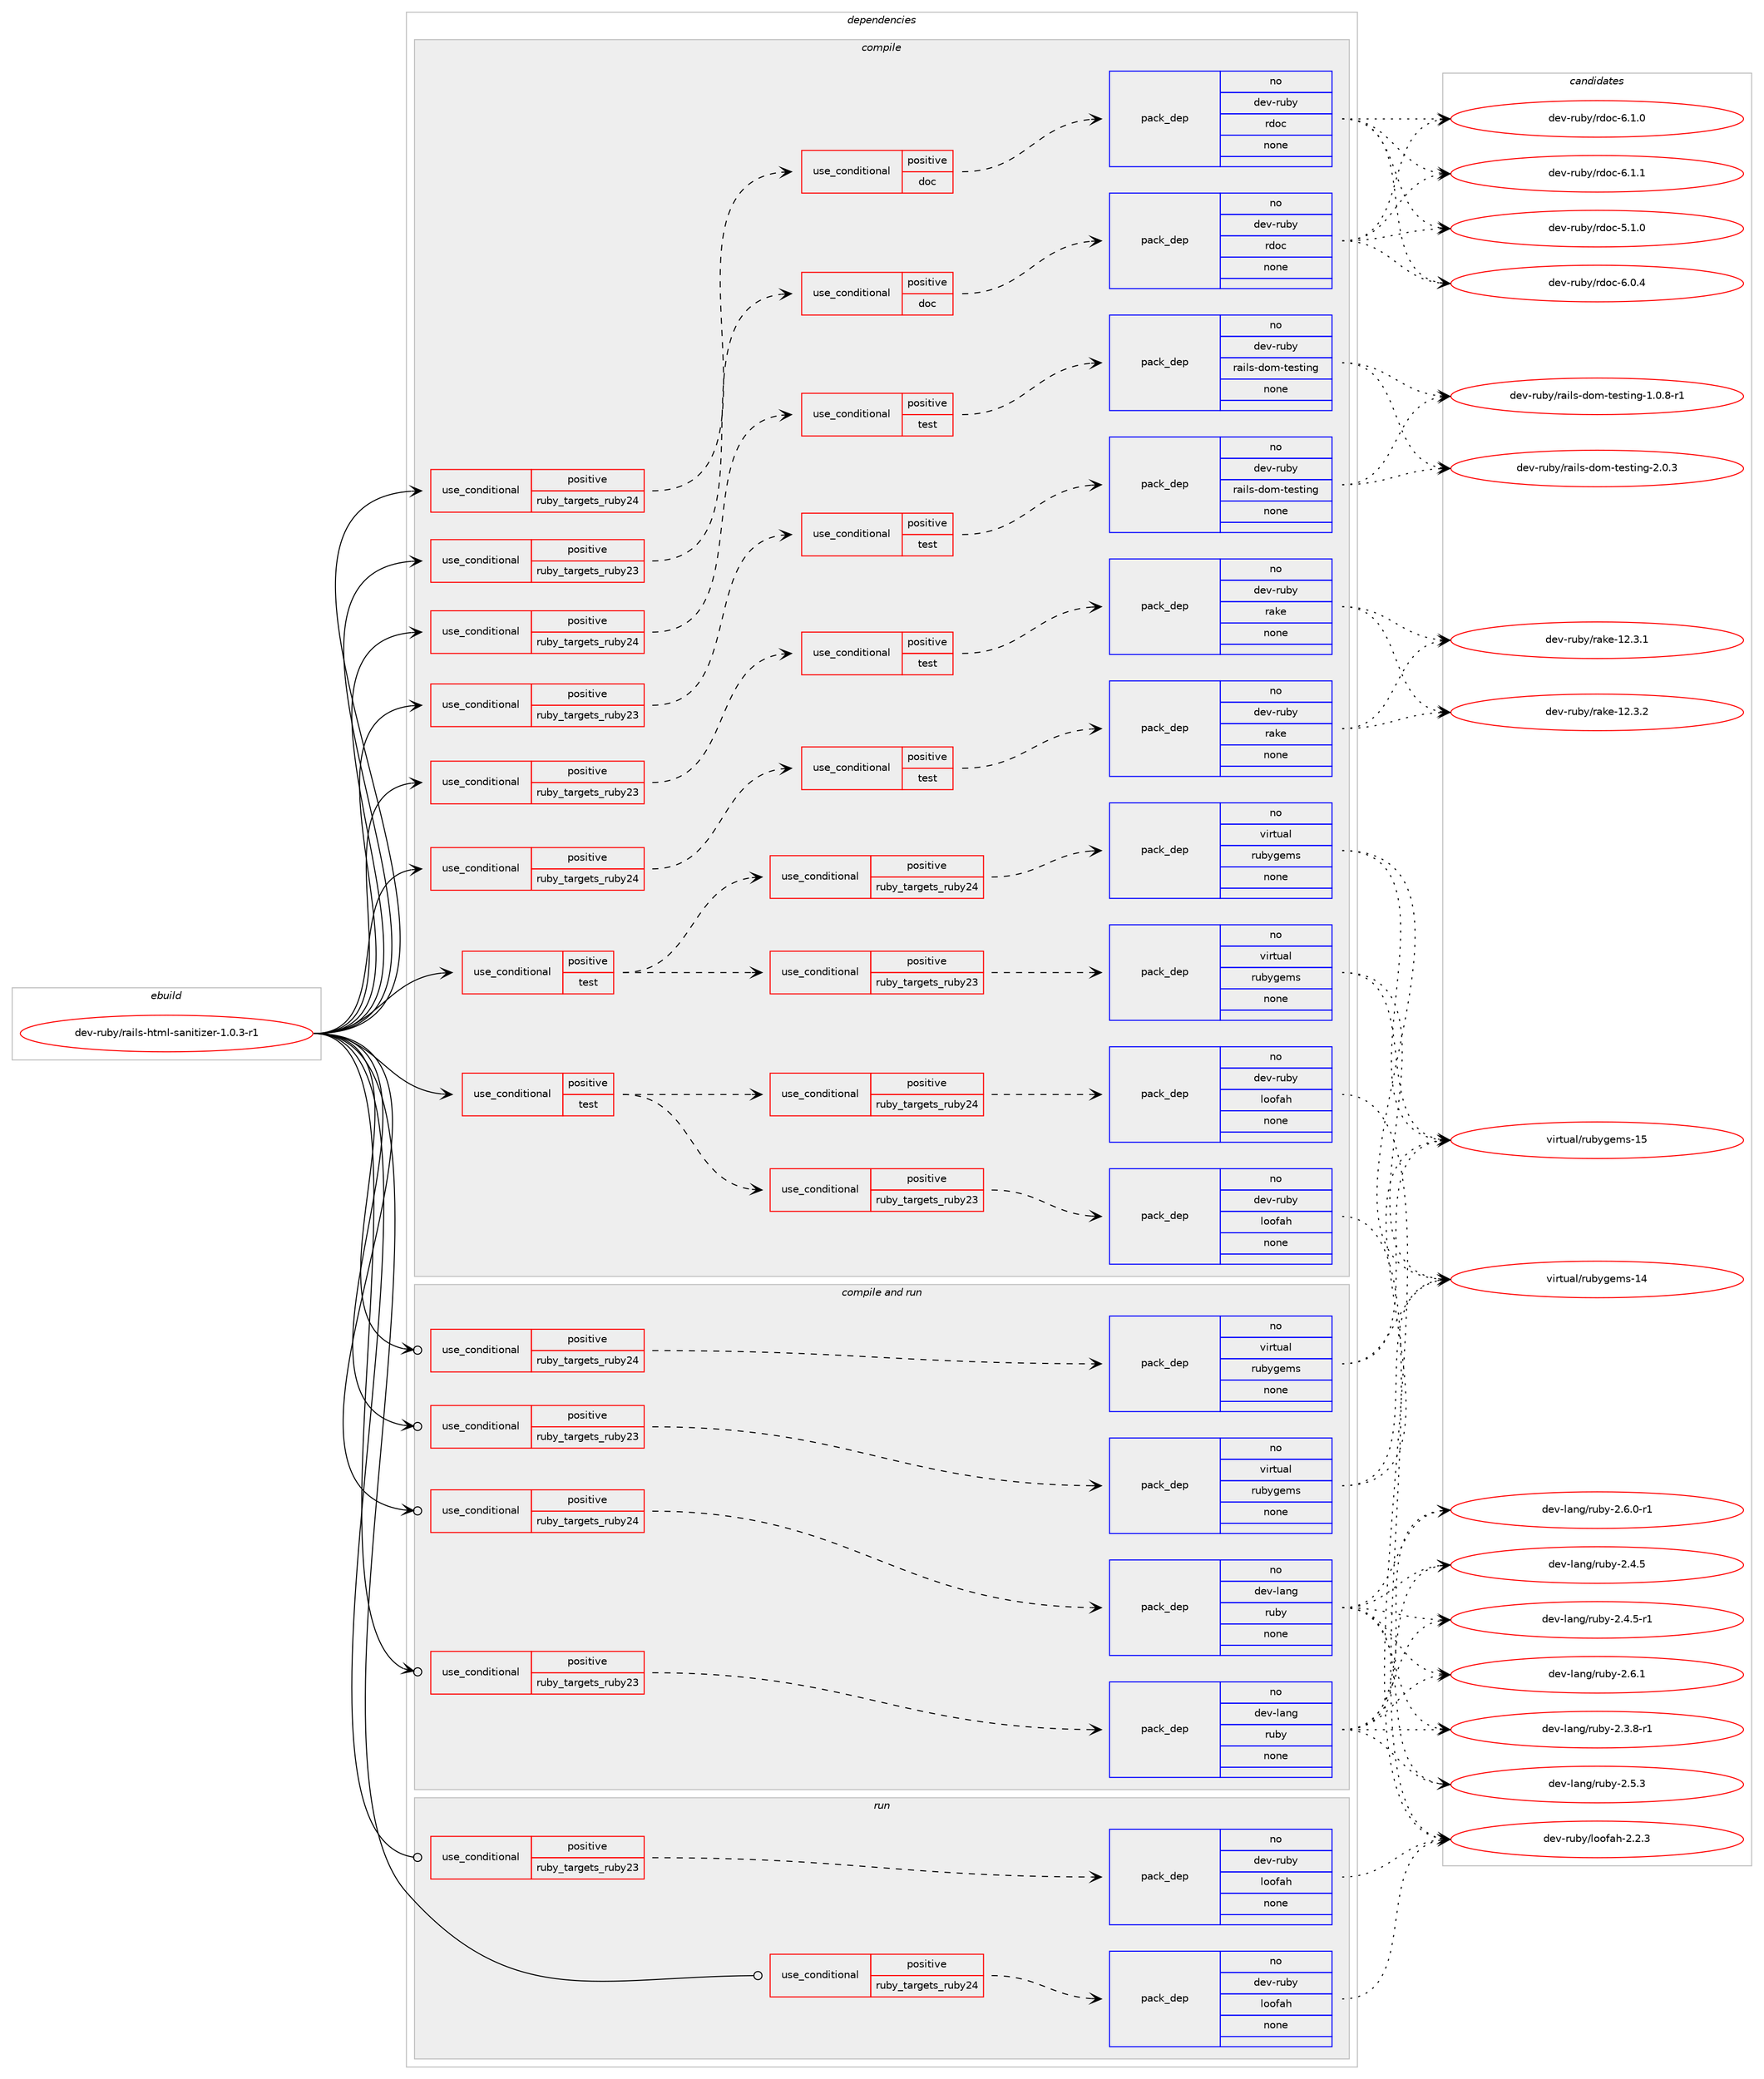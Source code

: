 digraph prolog {

# *************
# Graph options
# *************

newrank=true;
concentrate=true;
compound=true;
graph [rankdir=LR,fontname=Helvetica,fontsize=10,ranksep=1.5];#, ranksep=2.5, nodesep=0.2];
edge  [arrowhead=vee];
node  [fontname=Helvetica,fontsize=10];

# **********
# The ebuild
# **********

subgraph cluster_leftcol {
color=gray;
rank=same;
label=<<i>ebuild</i>>;
id [label="dev-ruby/rails-html-sanitizer-1.0.3-r1", color=red, width=4, href="../dev-ruby/rails-html-sanitizer-1.0.3-r1.svg"];
}

# ****************
# The dependencies
# ****************

subgraph cluster_midcol {
color=gray;
label=<<i>dependencies</i>>;
subgraph cluster_compile {
fillcolor="#eeeeee";
style=filled;
label=<<i>compile</i>>;
subgraph cond411104 {
dependency1514931 [label=<<TABLE BORDER="0" CELLBORDER="1" CELLSPACING="0" CELLPADDING="4"><TR><TD ROWSPAN="3" CELLPADDING="10">use_conditional</TD></TR><TR><TD>positive</TD></TR><TR><TD>ruby_targets_ruby23</TD></TR></TABLE>>, shape=none, color=red];
subgraph cond411105 {
dependency1514932 [label=<<TABLE BORDER="0" CELLBORDER="1" CELLSPACING="0" CELLPADDING="4"><TR><TD ROWSPAN="3" CELLPADDING="10">use_conditional</TD></TR><TR><TD>positive</TD></TR><TR><TD>doc</TD></TR></TABLE>>, shape=none, color=red];
subgraph pack1080321 {
dependency1514933 [label=<<TABLE BORDER="0" CELLBORDER="1" CELLSPACING="0" CELLPADDING="4" WIDTH="220"><TR><TD ROWSPAN="6" CELLPADDING="30">pack_dep</TD></TR><TR><TD WIDTH="110">no</TD></TR><TR><TD>dev-ruby</TD></TR><TR><TD>rdoc</TD></TR><TR><TD>none</TD></TR><TR><TD></TD></TR></TABLE>>, shape=none, color=blue];
}
dependency1514932:e -> dependency1514933:w [weight=20,style="dashed",arrowhead="vee"];
}
dependency1514931:e -> dependency1514932:w [weight=20,style="dashed",arrowhead="vee"];
}
id:e -> dependency1514931:w [weight=20,style="solid",arrowhead="vee"];
subgraph cond411106 {
dependency1514934 [label=<<TABLE BORDER="0" CELLBORDER="1" CELLSPACING="0" CELLPADDING="4"><TR><TD ROWSPAN="3" CELLPADDING="10">use_conditional</TD></TR><TR><TD>positive</TD></TR><TR><TD>ruby_targets_ruby23</TD></TR></TABLE>>, shape=none, color=red];
subgraph cond411107 {
dependency1514935 [label=<<TABLE BORDER="0" CELLBORDER="1" CELLSPACING="0" CELLPADDING="4"><TR><TD ROWSPAN="3" CELLPADDING="10">use_conditional</TD></TR><TR><TD>positive</TD></TR><TR><TD>test</TD></TR></TABLE>>, shape=none, color=red];
subgraph pack1080322 {
dependency1514936 [label=<<TABLE BORDER="0" CELLBORDER="1" CELLSPACING="0" CELLPADDING="4" WIDTH="220"><TR><TD ROWSPAN="6" CELLPADDING="30">pack_dep</TD></TR><TR><TD WIDTH="110">no</TD></TR><TR><TD>dev-ruby</TD></TR><TR><TD>rails-dom-testing</TD></TR><TR><TD>none</TD></TR><TR><TD></TD></TR></TABLE>>, shape=none, color=blue];
}
dependency1514935:e -> dependency1514936:w [weight=20,style="dashed",arrowhead="vee"];
}
dependency1514934:e -> dependency1514935:w [weight=20,style="dashed",arrowhead="vee"];
}
id:e -> dependency1514934:w [weight=20,style="solid",arrowhead="vee"];
subgraph cond411108 {
dependency1514937 [label=<<TABLE BORDER="0" CELLBORDER="1" CELLSPACING="0" CELLPADDING="4"><TR><TD ROWSPAN="3" CELLPADDING="10">use_conditional</TD></TR><TR><TD>positive</TD></TR><TR><TD>ruby_targets_ruby23</TD></TR></TABLE>>, shape=none, color=red];
subgraph cond411109 {
dependency1514938 [label=<<TABLE BORDER="0" CELLBORDER="1" CELLSPACING="0" CELLPADDING="4"><TR><TD ROWSPAN="3" CELLPADDING="10">use_conditional</TD></TR><TR><TD>positive</TD></TR><TR><TD>test</TD></TR></TABLE>>, shape=none, color=red];
subgraph pack1080323 {
dependency1514939 [label=<<TABLE BORDER="0" CELLBORDER="1" CELLSPACING="0" CELLPADDING="4" WIDTH="220"><TR><TD ROWSPAN="6" CELLPADDING="30">pack_dep</TD></TR><TR><TD WIDTH="110">no</TD></TR><TR><TD>dev-ruby</TD></TR><TR><TD>rake</TD></TR><TR><TD>none</TD></TR><TR><TD></TD></TR></TABLE>>, shape=none, color=blue];
}
dependency1514938:e -> dependency1514939:w [weight=20,style="dashed",arrowhead="vee"];
}
dependency1514937:e -> dependency1514938:w [weight=20,style="dashed",arrowhead="vee"];
}
id:e -> dependency1514937:w [weight=20,style="solid",arrowhead="vee"];
subgraph cond411110 {
dependency1514940 [label=<<TABLE BORDER="0" CELLBORDER="1" CELLSPACING="0" CELLPADDING="4"><TR><TD ROWSPAN="3" CELLPADDING="10">use_conditional</TD></TR><TR><TD>positive</TD></TR><TR><TD>ruby_targets_ruby24</TD></TR></TABLE>>, shape=none, color=red];
subgraph cond411111 {
dependency1514941 [label=<<TABLE BORDER="0" CELLBORDER="1" CELLSPACING="0" CELLPADDING="4"><TR><TD ROWSPAN="3" CELLPADDING="10">use_conditional</TD></TR><TR><TD>positive</TD></TR><TR><TD>doc</TD></TR></TABLE>>, shape=none, color=red];
subgraph pack1080324 {
dependency1514942 [label=<<TABLE BORDER="0" CELLBORDER="1" CELLSPACING="0" CELLPADDING="4" WIDTH="220"><TR><TD ROWSPAN="6" CELLPADDING="30">pack_dep</TD></TR><TR><TD WIDTH="110">no</TD></TR><TR><TD>dev-ruby</TD></TR><TR><TD>rdoc</TD></TR><TR><TD>none</TD></TR><TR><TD></TD></TR></TABLE>>, shape=none, color=blue];
}
dependency1514941:e -> dependency1514942:w [weight=20,style="dashed",arrowhead="vee"];
}
dependency1514940:e -> dependency1514941:w [weight=20,style="dashed",arrowhead="vee"];
}
id:e -> dependency1514940:w [weight=20,style="solid",arrowhead="vee"];
subgraph cond411112 {
dependency1514943 [label=<<TABLE BORDER="0" CELLBORDER="1" CELLSPACING="0" CELLPADDING="4"><TR><TD ROWSPAN="3" CELLPADDING="10">use_conditional</TD></TR><TR><TD>positive</TD></TR><TR><TD>ruby_targets_ruby24</TD></TR></TABLE>>, shape=none, color=red];
subgraph cond411113 {
dependency1514944 [label=<<TABLE BORDER="0" CELLBORDER="1" CELLSPACING="0" CELLPADDING="4"><TR><TD ROWSPAN="3" CELLPADDING="10">use_conditional</TD></TR><TR><TD>positive</TD></TR><TR><TD>test</TD></TR></TABLE>>, shape=none, color=red];
subgraph pack1080325 {
dependency1514945 [label=<<TABLE BORDER="0" CELLBORDER="1" CELLSPACING="0" CELLPADDING="4" WIDTH="220"><TR><TD ROWSPAN="6" CELLPADDING="30">pack_dep</TD></TR><TR><TD WIDTH="110">no</TD></TR><TR><TD>dev-ruby</TD></TR><TR><TD>rails-dom-testing</TD></TR><TR><TD>none</TD></TR><TR><TD></TD></TR></TABLE>>, shape=none, color=blue];
}
dependency1514944:e -> dependency1514945:w [weight=20,style="dashed",arrowhead="vee"];
}
dependency1514943:e -> dependency1514944:w [weight=20,style="dashed",arrowhead="vee"];
}
id:e -> dependency1514943:w [weight=20,style="solid",arrowhead="vee"];
subgraph cond411114 {
dependency1514946 [label=<<TABLE BORDER="0" CELLBORDER="1" CELLSPACING="0" CELLPADDING="4"><TR><TD ROWSPAN="3" CELLPADDING="10">use_conditional</TD></TR><TR><TD>positive</TD></TR><TR><TD>ruby_targets_ruby24</TD></TR></TABLE>>, shape=none, color=red];
subgraph cond411115 {
dependency1514947 [label=<<TABLE BORDER="0" CELLBORDER="1" CELLSPACING="0" CELLPADDING="4"><TR><TD ROWSPAN="3" CELLPADDING="10">use_conditional</TD></TR><TR><TD>positive</TD></TR><TR><TD>test</TD></TR></TABLE>>, shape=none, color=red];
subgraph pack1080326 {
dependency1514948 [label=<<TABLE BORDER="0" CELLBORDER="1" CELLSPACING="0" CELLPADDING="4" WIDTH="220"><TR><TD ROWSPAN="6" CELLPADDING="30">pack_dep</TD></TR><TR><TD WIDTH="110">no</TD></TR><TR><TD>dev-ruby</TD></TR><TR><TD>rake</TD></TR><TR><TD>none</TD></TR><TR><TD></TD></TR></TABLE>>, shape=none, color=blue];
}
dependency1514947:e -> dependency1514948:w [weight=20,style="dashed",arrowhead="vee"];
}
dependency1514946:e -> dependency1514947:w [weight=20,style="dashed",arrowhead="vee"];
}
id:e -> dependency1514946:w [weight=20,style="solid",arrowhead="vee"];
subgraph cond411116 {
dependency1514949 [label=<<TABLE BORDER="0" CELLBORDER="1" CELLSPACING="0" CELLPADDING="4"><TR><TD ROWSPAN="3" CELLPADDING="10">use_conditional</TD></TR><TR><TD>positive</TD></TR><TR><TD>test</TD></TR></TABLE>>, shape=none, color=red];
subgraph cond411117 {
dependency1514950 [label=<<TABLE BORDER="0" CELLBORDER="1" CELLSPACING="0" CELLPADDING="4"><TR><TD ROWSPAN="3" CELLPADDING="10">use_conditional</TD></TR><TR><TD>positive</TD></TR><TR><TD>ruby_targets_ruby23</TD></TR></TABLE>>, shape=none, color=red];
subgraph pack1080327 {
dependency1514951 [label=<<TABLE BORDER="0" CELLBORDER="1" CELLSPACING="0" CELLPADDING="4" WIDTH="220"><TR><TD ROWSPAN="6" CELLPADDING="30">pack_dep</TD></TR><TR><TD WIDTH="110">no</TD></TR><TR><TD>dev-ruby</TD></TR><TR><TD>loofah</TD></TR><TR><TD>none</TD></TR><TR><TD></TD></TR></TABLE>>, shape=none, color=blue];
}
dependency1514950:e -> dependency1514951:w [weight=20,style="dashed",arrowhead="vee"];
}
dependency1514949:e -> dependency1514950:w [weight=20,style="dashed",arrowhead="vee"];
subgraph cond411118 {
dependency1514952 [label=<<TABLE BORDER="0" CELLBORDER="1" CELLSPACING="0" CELLPADDING="4"><TR><TD ROWSPAN="3" CELLPADDING="10">use_conditional</TD></TR><TR><TD>positive</TD></TR><TR><TD>ruby_targets_ruby24</TD></TR></TABLE>>, shape=none, color=red];
subgraph pack1080328 {
dependency1514953 [label=<<TABLE BORDER="0" CELLBORDER="1" CELLSPACING="0" CELLPADDING="4" WIDTH="220"><TR><TD ROWSPAN="6" CELLPADDING="30">pack_dep</TD></TR><TR><TD WIDTH="110">no</TD></TR><TR><TD>dev-ruby</TD></TR><TR><TD>loofah</TD></TR><TR><TD>none</TD></TR><TR><TD></TD></TR></TABLE>>, shape=none, color=blue];
}
dependency1514952:e -> dependency1514953:w [weight=20,style="dashed",arrowhead="vee"];
}
dependency1514949:e -> dependency1514952:w [weight=20,style="dashed",arrowhead="vee"];
}
id:e -> dependency1514949:w [weight=20,style="solid",arrowhead="vee"];
subgraph cond411119 {
dependency1514954 [label=<<TABLE BORDER="0" CELLBORDER="1" CELLSPACING="0" CELLPADDING="4"><TR><TD ROWSPAN="3" CELLPADDING="10">use_conditional</TD></TR><TR><TD>positive</TD></TR><TR><TD>test</TD></TR></TABLE>>, shape=none, color=red];
subgraph cond411120 {
dependency1514955 [label=<<TABLE BORDER="0" CELLBORDER="1" CELLSPACING="0" CELLPADDING="4"><TR><TD ROWSPAN="3" CELLPADDING="10">use_conditional</TD></TR><TR><TD>positive</TD></TR><TR><TD>ruby_targets_ruby23</TD></TR></TABLE>>, shape=none, color=red];
subgraph pack1080329 {
dependency1514956 [label=<<TABLE BORDER="0" CELLBORDER="1" CELLSPACING="0" CELLPADDING="4" WIDTH="220"><TR><TD ROWSPAN="6" CELLPADDING="30">pack_dep</TD></TR><TR><TD WIDTH="110">no</TD></TR><TR><TD>virtual</TD></TR><TR><TD>rubygems</TD></TR><TR><TD>none</TD></TR><TR><TD></TD></TR></TABLE>>, shape=none, color=blue];
}
dependency1514955:e -> dependency1514956:w [weight=20,style="dashed",arrowhead="vee"];
}
dependency1514954:e -> dependency1514955:w [weight=20,style="dashed",arrowhead="vee"];
subgraph cond411121 {
dependency1514957 [label=<<TABLE BORDER="0" CELLBORDER="1" CELLSPACING="0" CELLPADDING="4"><TR><TD ROWSPAN="3" CELLPADDING="10">use_conditional</TD></TR><TR><TD>positive</TD></TR><TR><TD>ruby_targets_ruby24</TD></TR></TABLE>>, shape=none, color=red];
subgraph pack1080330 {
dependency1514958 [label=<<TABLE BORDER="0" CELLBORDER="1" CELLSPACING="0" CELLPADDING="4" WIDTH="220"><TR><TD ROWSPAN="6" CELLPADDING="30">pack_dep</TD></TR><TR><TD WIDTH="110">no</TD></TR><TR><TD>virtual</TD></TR><TR><TD>rubygems</TD></TR><TR><TD>none</TD></TR><TR><TD></TD></TR></TABLE>>, shape=none, color=blue];
}
dependency1514957:e -> dependency1514958:w [weight=20,style="dashed",arrowhead="vee"];
}
dependency1514954:e -> dependency1514957:w [weight=20,style="dashed",arrowhead="vee"];
}
id:e -> dependency1514954:w [weight=20,style="solid",arrowhead="vee"];
}
subgraph cluster_compileandrun {
fillcolor="#eeeeee";
style=filled;
label=<<i>compile and run</i>>;
subgraph cond411122 {
dependency1514959 [label=<<TABLE BORDER="0" CELLBORDER="1" CELLSPACING="0" CELLPADDING="4"><TR><TD ROWSPAN="3" CELLPADDING="10">use_conditional</TD></TR><TR><TD>positive</TD></TR><TR><TD>ruby_targets_ruby23</TD></TR></TABLE>>, shape=none, color=red];
subgraph pack1080331 {
dependency1514960 [label=<<TABLE BORDER="0" CELLBORDER="1" CELLSPACING="0" CELLPADDING="4" WIDTH="220"><TR><TD ROWSPAN="6" CELLPADDING="30">pack_dep</TD></TR><TR><TD WIDTH="110">no</TD></TR><TR><TD>dev-lang</TD></TR><TR><TD>ruby</TD></TR><TR><TD>none</TD></TR><TR><TD></TD></TR></TABLE>>, shape=none, color=blue];
}
dependency1514959:e -> dependency1514960:w [weight=20,style="dashed",arrowhead="vee"];
}
id:e -> dependency1514959:w [weight=20,style="solid",arrowhead="odotvee"];
subgraph cond411123 {
dependency1514961 [label=<<TABLE BORDER="0" CELLBORDER="1" CELLSPACING="0" CELLPADDING="4"><TR><TD ROWSPAN="3" CELLPADDING="10">use_conditional</TD></TR><TR><TD>positive</TD></TR><TR><TD>ruby_targets_ruby23</TD></TR></TABLE>>, shape=none, color=red];
subgraph pack1080332 {
dependency1514962 [label=<<TABLE BORDER="0" CELLBORDER="1" CELLSPACING="0" CELLPADDING="4" WIDTH="220"><TR><TD ROWSPAN="6" CELLPADDING="30">pack_dep</TD></TR><TR><TD WIDTH="110">no</TD></TR><TR><TD>virtual</TD></TR><TR><TD>rubygems</TD></TR><TR><TD>none</TD></TR><TR><TD></TD></TR></TABLE>>, shape=none, color=blue];
}
dependency1514961:e -> dependency1514962:w [weight=20,style="dashed",arrowhead="vee"];
}
id:e -> dependency1514961:w [weight=20,style="solid",arrowhead="odotvee"];
subgraph cond411124 {
dependency1514963 [label=<<TABLE BORDER="0" CELLBORDER="1" CELLSPACING="0" CELLPADDING="4"><TR><TD ROWSPAN="3" CELLPADDING="10">use_conditional</TD></TR><TR><TD>positive</TD></TR><TR><TD>ruby_targets_ruby24</TD></TR></TABLE>>, shape=none, color=red];
subgraph pack1080333 {
dependency1514964 [label=<<TABLE BORDER="0" CELLBORDER="1" CELLSPACING="0" CELLPADDING="4" WIDTH="220"><TR><TD ROWSPAN="6" CELLPADDING="30">pack_dep</TD></TR><TR><TD WIDTH="110">no</TD></TR><TR><TD>dev-lang</TD></TR><TR><TD>ruby</TD></TR><TR><TD>none</TD></TR><TR><TD></TD></TR></TABLE>>, shape=none, color=blue];
}
dependency1514963:e -> dependency1514964:w [weight=20,style="dashed",arrowhead="vee"];
}
id:e -> dependency1514963:w [weight=20,style="solid",arrowhead="odotvee"];
subgraph cond411125 {
dependency1514965 [label=<<TABLE BORDER="0" CELLBORDER="1" CELLSPACING="0" CELLPADDING="4"><TR><TD ROWSPAN="3" CELLPADDING="10">use_conditional</TD></TR><TR><TD>positive</TD></TR><TR><TD>ruby_targets_ruby24</TD></TR></TABLE>>, shape=none, color=red];
subgraph pack1080334 {
dependency1514966 [label=<<TABLE BORDER="0" CELLBORDER="1" CELLSPACING="0" CELLPADDING="4" WIDTH="220"><TR><TD ROWSPAN="6" CELLPADDING="30">pack_dep</TD></TR><TR><TD WIDTH="110">no</TD></TR><TR><TD>virtual</TD></TR><TR><TD>rubygems</TD></TR><TR><TD>none</TD></TR><TR><TD></TD></TR></TABLE>>, shape=none, color=blue];
}
dependency1514965:e -> dependency1514966:w [weight=20,style="dashed",arrowhead="vee"];
}
id:e -> dependency1514965:w [weight=20,style="solid",arrowhead="odotvee"];
}
subgraph cluster_run {
fillcolor="#eeeeee";
style=filled;
label=<<i>run</i>>;
subgraph cond411126 {
dependency1514967 [label=<<TABLE BORDER="0" CELLBORDER="1" CELLSPACING="0" CELLPADDING="4"><TR><TD ROWSPAN="3" CELLPADDING="10">use_conditional</TD></TR><TR><TD>positive</TD></TR><TR><TD>ruby_targets_ruby23</TD></TR></TABLE>>, shape=none, color=red];
subgraph pack1080335 {
dependency1514968 [label=<<TABLE BORDER="0" CELLBORDER="1" CELLSPACING="0" CELLPADDING="4" WIDTH="220"><TR><TD ROWSPAN="6" CELLPADDING="30">pack_dep</TD></TR><TR><TD WIDTH="110">no</TD></TR><TR><TD>dev-ruby</TD></TR><TR><TD>loofah</TD></TR><TR><TD>none</TD></TR><TR><TD></TD></TR></TABLE>>, shape=none, color=blue];
}
dependency1514967:e -> dependency1514968:w [weight=20,style="dashed",arrowhead="vee"];
}
id:e -> dependency1514967:w [weight=20,style="solid",arrowhead="odot"];
subgraph cond411127 {
dependency1514969 [label=<<TABLE BORDER="0" CELLBORDER="1" CELLSPACING="0" CELLPADDING="4"><TR><TD ROWSPAN="3" CELLPADDING="10">use_conditional</TD></TR><TR><TD>positive</TD></TR><TR><TD>ruby_targets_ruby24</TD></TR></TABLE>>, shape=none, color=red];
subgraph pack1080336 {
dependency1514970 [label=<<TABLE BORDER="0" CELLBORDER="1" CELLSPACING="0" CELLPADDING="4" WIDTH="220"><TR><TD ROWSPAN="6" CELLPADDING="30">pack_dep</TD></TR><TR><TD WIDTH="110">no</TD></TR><TR><TD>dev-ruby</TD></TR><TR><TD>loofah</TD></TR><TR><TD>none</TD></TR><TR><TD></TD></TR></TABLE>>, shape=none, color=blue];
}
dependency1514969:e -> dependency1514970:w [weight=20,style="dashed",arrowhead="vee"];
}
id:e -> dependency1514969:w [weight=20,style="solid",arrowhead="odot"];
}
}

# **************
# The candidates
# **************

subgraph cluster_choices {
rank=same;
color=gray;
label=<<i>candidates</i>>;

subgraph choice1080321 {
color=black;
nodesep=1;
choice10010111845114117981214711410011199455346494648 [label="dev-ruby/rdoc-5.1.0", color=red, width=4,href="../dev-ruby/rdoc-5.1.0.svg"];
choice10010111845114117981214711410011199455446484652 [label="dev-ruby/rdoc-6.0.4", color=red, width=4,href="../dev-ruby/rdoc-6.0.4.svg"];
choice10010111845114117981214711410011199455446494648 [label="dev-ruby/rdoc-6.1.0", color=red, width=4,href="../dev-ruby/rdoc-6.1.0.svg"];
choice10010111845114117981214711410011199455446494649 [label="dev-ruby/rdoc-6.1.1", color=red, width=4,href="../dev-ruby/rdoc-6.1.1.svg"];
dependency1514933:e -> choice10010111845114117981214711410011199455346494648:w [style=dotted,weight="100"];
dependency1514933:e -> choice10010111845114117981214711410011199455446484652:w [style=dotted,weight="100"];
dependency1514933:e -> choice10010111845114117981214711410011199455446494648:w [style=dotted,weight="100"];
dependency1514933:e -> choice10010111845114117981214711410011199455446494649:w [style=dotted,weight="100"];
}
subgraph choice1080322 {
color=black;
nodesep=1;
choice1001011184511411798121471149710510811545100111109451161011151161051101034549464846564511449 [label="dev-ruby/rails-dom-testing-1.0.8-r1", color=red, width=4,href="../dev-ruby/rails-dom-testing-1.0.8-r1.svg"];
choice100101118451141179812147114971051081154510011110945116101115116105110103455046484651 [label="dev-ruby/rails-dom-testing-2.0.3", color=red, width=4,href="../dev-ruby/rails-dom-testing-2.0.3.svg"];
dependency1514936:e -> choice1001011184511411798121471149710510811545100111109451161011151161051101034549464846564511449:w [style=dotted,weight="100"];
dependency1514936:e -> choice100101118451141179812147114971051081154510011110945116101115116105110103455046484651:w [style=dotted,weight="100"];
}
subgraph choice1080323 {
color=black;
nodesep=1;
choice1001011184511411798121471149710710145495046514649 [label="dev-ruby/rake-12.3.1", color=red, width=4,href="../dev-ruby/rake-12.3.1.svg"];
choice1001011184511411798121471149710710145495046514650 [label="dev-ruby/rake-12.3.2", color=red, width=4,href="../dev-ruby/rake-12.3.2.svg"];
dependency1514939:e -> choice1001011184511411798121471149710710145495046514649:w [style=dotted,weight="100"];
dependency1514939:e -> choice1001011184511411798121471149710710145495046514650:w [style=dotted,weight="100"];
}
subgraph choice1080324 {
color=black;
nodesep=1;
choice10010111845114117981214711410011199455346494648 [label="dev-ruby/rdoc-5.1.0", color=red, width=4,href="../dev-ruby/rdoc-5.1.0.svg"];
choice10010111845114117981214711410011199455446484652 [label="dev-ruby/rdoc-6.0.4", color=red, width=4,href="../dev-ruby/rdoc-6.0.4.svg"];
choice10010111845114117981214711410011199455446494648 [label="dev-ruby/rdoc-6.1.0", color=red, width=4,href="../dev-ruby/rdoc-6.1.0.svg"];
choice10010111845114117981214711410011199455446494649 [label="dev-ruby/rdoc-6.1.1", color=red, width=4,href="../dev-ruby/rdoc-6.1.1.svg"];
dependency1514942:e -> choice10010111845114117981214711410011199455346494648:w [style=dotted,weight="100"];
dependency1514942:e -> choice10010111845114117981214711410011199455446484652:w [style=dotted,weight="100"];
dependency1514942:e -> choice10010111845114117981214711410011199455446494648:w [style=dotted,weight="100"];
dependency1514942:e -> choice10010111845114117981214711410011199455446494649:w [style=dotted,weight="100"];
}
subgraph choice1080325 {
color=black;
nodesep=1;
choice1001011184511411798121471149710510811545100111109451161011151161051101034549464846564511449 [label="dev-ruby/rails-dom-testing-1.0.8-r1", color=red, width=4,href="../dev-ruby/rails-dom-testing-1.0.8-r1.svg"];
choice100101118451141179812147114971051081154510011110945116101115116105110103455046484651 [label="dev-ruby/rails-dom-testing-2.0.3", color=red, width=4,href="../dev-ruby/rails-dom-testing-2.0.3.svg"];
dependency1514945:e -> choice1001011184511411798121471149710510811545100111109451161011151161051101034549464846564511449:w [style=dotted,weight="100"];
dependency1514945:e -> choice100101118451141179812147114971051081154510011110945116101115116105110103455046484651:w [style=dotted,weight="100"];
}
subgraph choice1080326 {
color=black;
nodesep=1;
choice1001011184511411798121471149710710145495046514649 [label="dev-ruby/rake-12.3.1", color=red, width=4,href="../dev-ruby/rake-12.3.1.svg"];
choice1001011184511411798121471149710710145495046514650 [label="dev-ruby/rake-12.3.2", color=red, width=4,href="../dev-ruby/rake-12.3.2.svg"];
dependency1514948:e -> choice1001011184511411798121471149710710145495046514649:w [style=dotted,weight="100"];
dependency1514948:e -> choice1001011184511411798121471149710710145495046514650:w [style=dotted,weight="100"];
}
subgraph choice1080327 {
color=black;
nodesep=1;
choice10010111845114117981214710811111110297104455046504651 [label="dev-ruby/loofah-2.2.3", color=red, width=4,href="../dev-ruby/loofah-2.2.3.svg"];
dependency1514951:e -> choice10010111845114117981214710811111110297104455046504651:w [style=dotted,weight="100"];
}
subgraph choice1080328 {
color=black;
nodesep=1;
choice10010111845114117981214710811111110297104455046504651 [label="dev-ruby/loofah-2.2.3", color=red, width=4,href="../dev-ruby/loofah-2.2.3.svg"];
dependency1514953:e -> choice10010111845114117981214710811111110297104455046504651:w [style=dotted,weight="100"];
}
subgraph choice1080329 {
color=black;
nodesep=1;
choice118105114116117971084711411798121103101109115454952 [label="virtual/rubygems-14", color=red, width=4,href="../virtual/rubygems-14.svg"];
choice118105114116117971084711411798121103101109115454953 [label="virtual/rubygems-15", color=red, width=4,href="../virtual/rubygems-15.svg"];
dependency1514956:e -> choice118105114116117971084711411798121103101109115454952:w [style=dotted,weight="100"];
dependency1514956:e -> choice118105114116117971084711411798121103101109115454953:w [style=dotted,weight="100"];
}
subgraph choice1080330 {
color=black;
nodesep=1;
choice118105114116117971084711411798121103101109115454952 [label="virtual/rubygems-14", color=red, width=4,href="../virtual/rubygems-14.svg"];
choice118105114116117971084711411798121103101109115454953 [label="virtual/rubygems-15", color=red, width=4,href="../virtual/rubygems-15.svg"];
dependency1514958:e -> choice118105114116117971084711411798121103101109115454952:w [style=dotted,weight="100"];
dependency1514958:e -> choice118105114116117971084711411798121103101109115454953:w [style=dotted,weight="100"];
}
subgraph choice1080331 {
color=black;
nodesep=1;
choice100101118451089711010347114117981214550465146564511449 [label="dev-lang/ruby-2.3.8-r1", color=red, width=4,href="../dev-lang/ruby-2.3.8-r1.svg"];
choice10010111845108971101034711411798121455046524653 [label="dev-lang/ruby-2.4.5", color=red, width=4,href="../dev-lang/ruby-2.4.5.svg"];
choice100101118451089711010347114117981214550465246534511449 [label="dev-lang/ruby-2.4.5-r1", color=red, width=4,href="../dev-lang/ruby-2.4.5-r1.svg"];
choice10010111845108971101034711411798121455046534651 [label="dev-lang/ruby-2.5.3", color=red, width=4,href="../dev-lang/ruby-2.5.3.svg"];
choice100101118451089711010347114117981214550465446484511449 [label="dev-lang/ruby-2.6.0-r1", color=red, width=4,href="../dev-lang/ruby-2.6.0-r1.svg"];
choice10010111845108971101034711411798121455046544649 [label="dev-lang/ruby-2.6.1", color=red, width=4,href="../dev-lang/ruby-2.6.1.svg"];
dependency1514960:e -> choice100101118451089711010347114117981214550465146564511449:w [style=dotted,weight="100"];
dependency1514960:e -> choice10010111845108971101034711411798121455046524653:w [style=dotted,weight="100"];
dependency1514960:e -> choice100101118451089711010347114117981214550465246534511449:w [style=dotted,weight="100"];
dependency1514960:e -> choice10010111845108971101034711411798121455046534651:w [style=dotted,weight="100"];
dependency1514960:e -> choice100101118451089711010347114117981214550465446484511449:w [style=dotted,weight="100"];
dependency1514960:e -> choice10010111845108971101034711411798121455046544649:w [style=dotted,weight="100"];
}
subgraph choice1080332 {
color=black;
nodesep=1;
choice118105114116117971084711411798121103101109115454952 [label="virtual/rubygems-14", color=red, width=4,href="../virtual/rubygems-14.svg"];
choice118105114116117971084711411798121103101109115454953 [label="virtual/rubygems-15", color=red, width=4,href="../virtual/rubygems-15.svg"];
dependency1514962:e -> choice118105114116117971084711411798121103101109115454952:w [style=dotted,weight="100"];
dependency1514962:e -> choice118105114116117971084711411798121103101109115454953:w [style=dotted,weight="100"];
}
subgraph choice1080333 {
color=black;
nodesep=1;
choice100101118451089711010347114117981214550465146564511449 [label="dev-lang/ruby-2.3.8-r1", color=red, width=4,href="../dev-lang/ruby-2.3.8-r1.svg"];
choice10010111845108971101034711411798121455046524653 [label="dev-lang/ruby-2.4.5", color=red, width=4,href="../dev-lang/ruby-2.4.5.svg"];
choice100101118451089711010347114117981214550465246534511449 [label="dev-lang/ruby-2.4.5-r1", color=red, width=4,href="../dev-lang/ruby-2.4.5-r1.svg"];
choice10010111845108971101034711411798121455046534651 [label="dev-lang/ruby-2.5.3", color=red, width=4,href="../dev-lang/ruby-2.5.3.svg"];
choice100101118451089711010347114117981214550465446484511449 [label="dev-lang/ruby-2.6.0-r1", color=red, width=4,href="../dev-lang/ruby-2.6.0-r1.svg"];
choice10010111845108971101034711411798121455046544649 [label="dev-lang/ruby-2.6.1", color=red, width=4,href="../dev-lang/ruby-2.6.1.svg"];
dependency1514964:e -> choice100101118451089711010347114117981214550465146564511449:w [style=dotted,weight="100"];
dependency1514964:e -> choice10010111845108971101034711411798121455046524653:w [style=dotted,weight="100"];
dependency1514964:e -> choice100101118451089711010347114117981214550465246534511449:w [style=dotted,weight="100"];
dependency1514964:e -> choice10010111845108971101034711411798121455046534651:w [style=dotted,weight="100"];
dependency1514964:e -> choice100101118451089711010347114117981214550465446484511449:w [style=dotted,weight="100"];
dependency1514964:e -> choice10010111845108971101034711411798121455046544649:w [style=dotted,weight="100"];
}
subgraph choice1080334 {
color=black;
nodesep=1;
choice118105114116117971084711411798121103101109115454952 [label="virtual/rubygems-14", color=red, width=4,href="../virtual/rubygems-14.svg"];
choice118105114116117971084711411798121103101109115454953 [label="virtual/rubygems-15", color=red, width=4,href="../virtual/rubygems-15.svg"];
dependency1514966:e -> choice118105114116117971084711411798121103101109115454952:w [style=dotted,weight="100"];
dependency1514966:e -> choice118105114116117971084711411798121103101109115454953:w [style=dotted,weight="100"];
}
subgraph choice1080335 {
color=black;
nodesep=1;
choice10010111845114117981214710811111110297104455046504651 [label="dev-ruby/loofah-2.2.3", color=red, width=4,href="../dev-ruby/loofah-2.2.3.svg"];
dependency1514968:e -> choice10010111845114117981214710811111110297104455046504651:w [style=dotted,weight="100"];
}
subgraph choice1080336 {
color=black;
nodesep=1;
choice10010111845114117981214710811111110297104455046504651 [label="dev-ruby/loofah-2.2.3", color=red, width=4,href="../dev-ruby/loofah-2.2.3.svg"];
dependency1514970:e -> choice10010111845114117981214710811111110297104455046504651:w [style=dotted,weight="100"];
}
}

}
